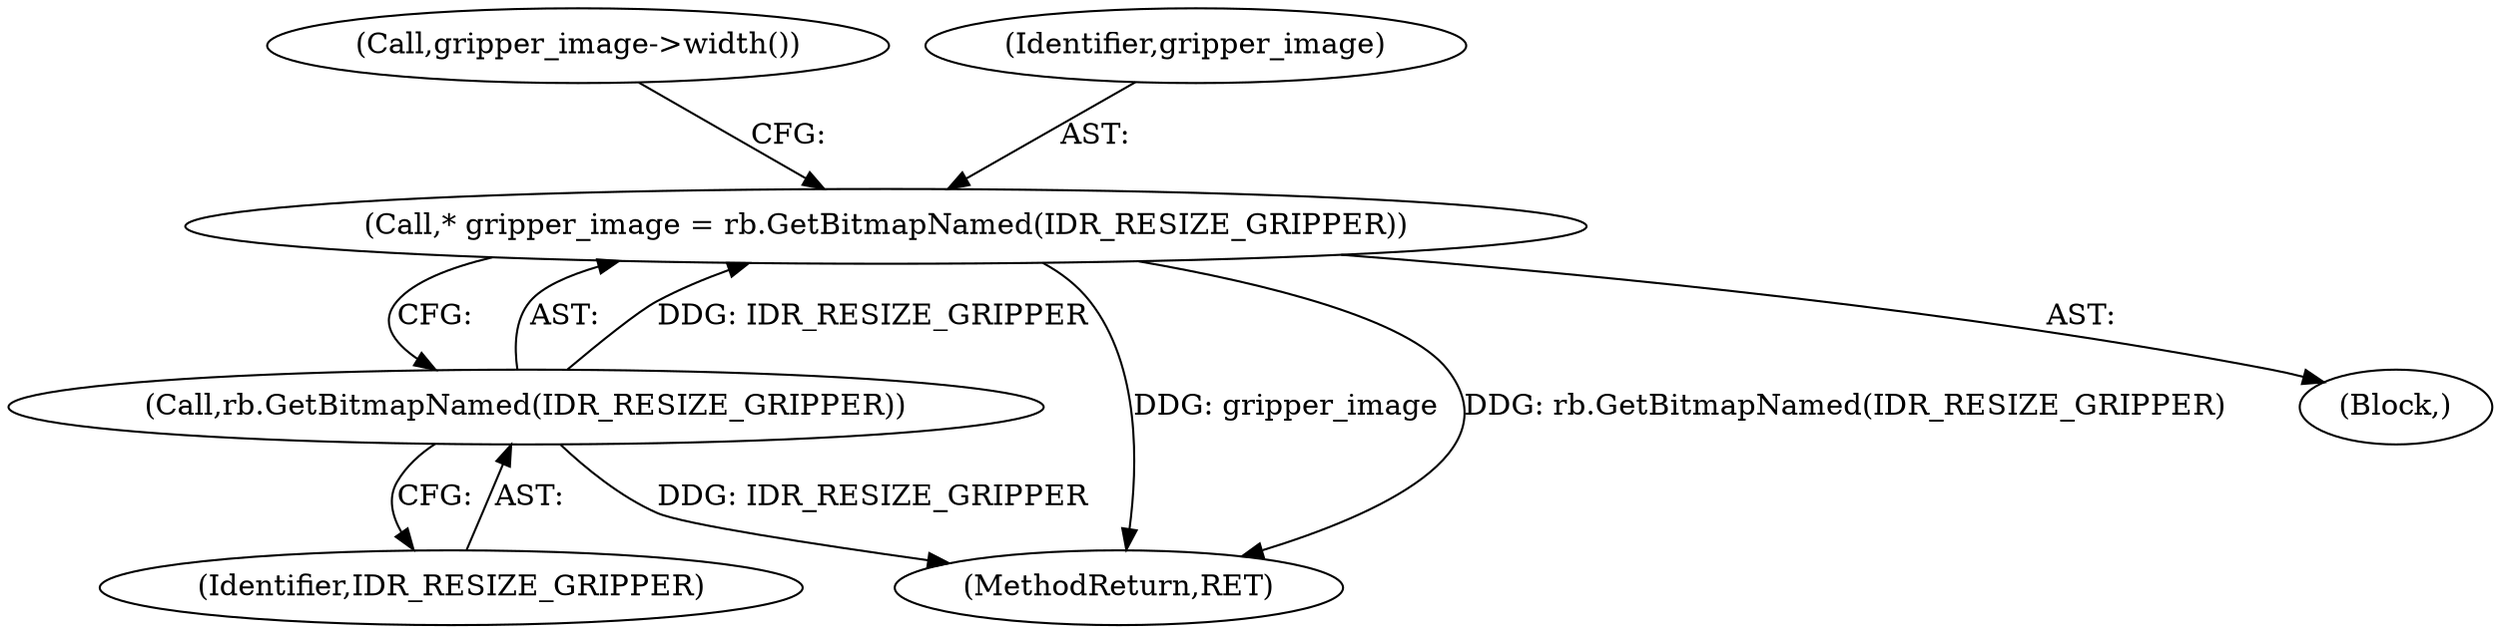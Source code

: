 digraph "0_Chrome_f7fdd2894ef51ee234882fa2457bb1f2a8895cbe_1@pointer" {
"1000111" [label="(Call,* gripper_image = rb.GetBitmapNamed(IDR_RESIZE_GRIPPER))"];
"1000113" [label="(Call,rb.GetBitmapNamed(IDR_RESIZE_GRIPPER))"];
"1000113" [label="(Call,rb.GetBitmapNamed(IDR_RESIZE_GRIPPER))"];
"1000117" [label="(Call,gripper_image->width())"];
"1000119" [label="(MethodReturn,RET)"];
"1000114" [label="(Identifier,IDR_RESIZE_GRIPPER)"];
"1000112" [label="(Identifier,gripper_image)"];
"1000111" [label="(Call,* gripper_image = rb.GetBitmapNamed(IDR_RESIZE_GRIPPER))"];
"1000105" [label="(Block,)"];
"1000111" -> "1000105"  [label="AST: "];
"1000111" -> "1000113"  [label="CFG: "];
"1000112" -> "1000111"  [label="AST: "];
"1000113" -> "1000111"  [label="AST: "];
"1000117" -> "1000111"  [label="CFG: "];
"1000111" -> "1000119"  [label="DDG: gripper_image"];
"1000111" -> "1000119"  [label="DDG: rb.GetBitmapNamed(IDR_RESIZE_GRIPPER)"];
"1000113" -> "1000111"  [label="DDG: IDR_RESIZE_GRIPPER"];
"1000113" -> "1000114"  [label="CFG: "];
"1000114" -> "1000113"  [label="AST: "];
"1000113" -> "1000119"  [label="DDG: IDR_RESIZE_GRIPPER"];
}

